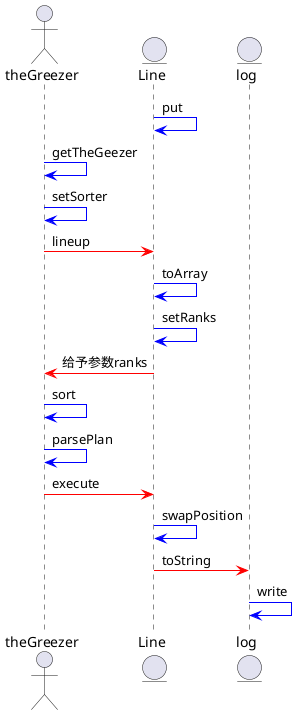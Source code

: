 @startuml

actor theGreezer as greezer
entity Line as line
entity log as log

line-[#Blue]>line:put
greezer-[#Blue]>greezer:getTheGeezer
greezer-[#Blue]>greezer:setSorter
greezer-[#Red]>line:lineup
line-[#Blue]>line:toArray
line-[#Blue]>line:setRanks
line-[#Red]>greezer:给予参数ranks
greezer-[#Blue]>greezer:sort
greezer-[#Blue]>greezer:parsePlan
greezer-[#Red]>line:execute
line-[#Blue]>line:swapPosition
line-[#Red]>log:toString
log-[#Blue]>log:write

@enduml